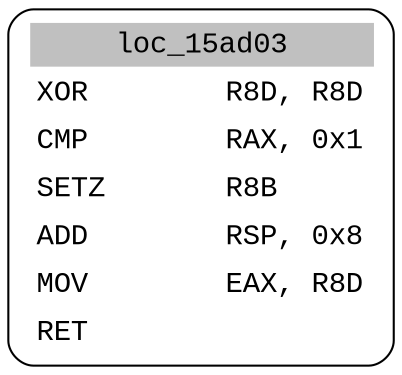 digraph asm_graph {
1941 [
shape="Mrecord" fontname="Courier New"label =<<table border="0" cellborder="0" cellpadding="3"><tr><td align="center" colspan="2" bgcolor="grey">loc_15ad03</td></tr><tr><td align="left">XOR        R8D, R8D</td></tr><tr><td align="left">CMP        RAX, 0x1</td></tr><tr><td align="left">SETZ       R8B</td></tr><tr><td align="left">ADD        RSP, 0x8</td></tr><tr><td align="left">MOV        EAX, R8D</td></tr><tr><td align="left">RET        </td></tr></table>> ];
}